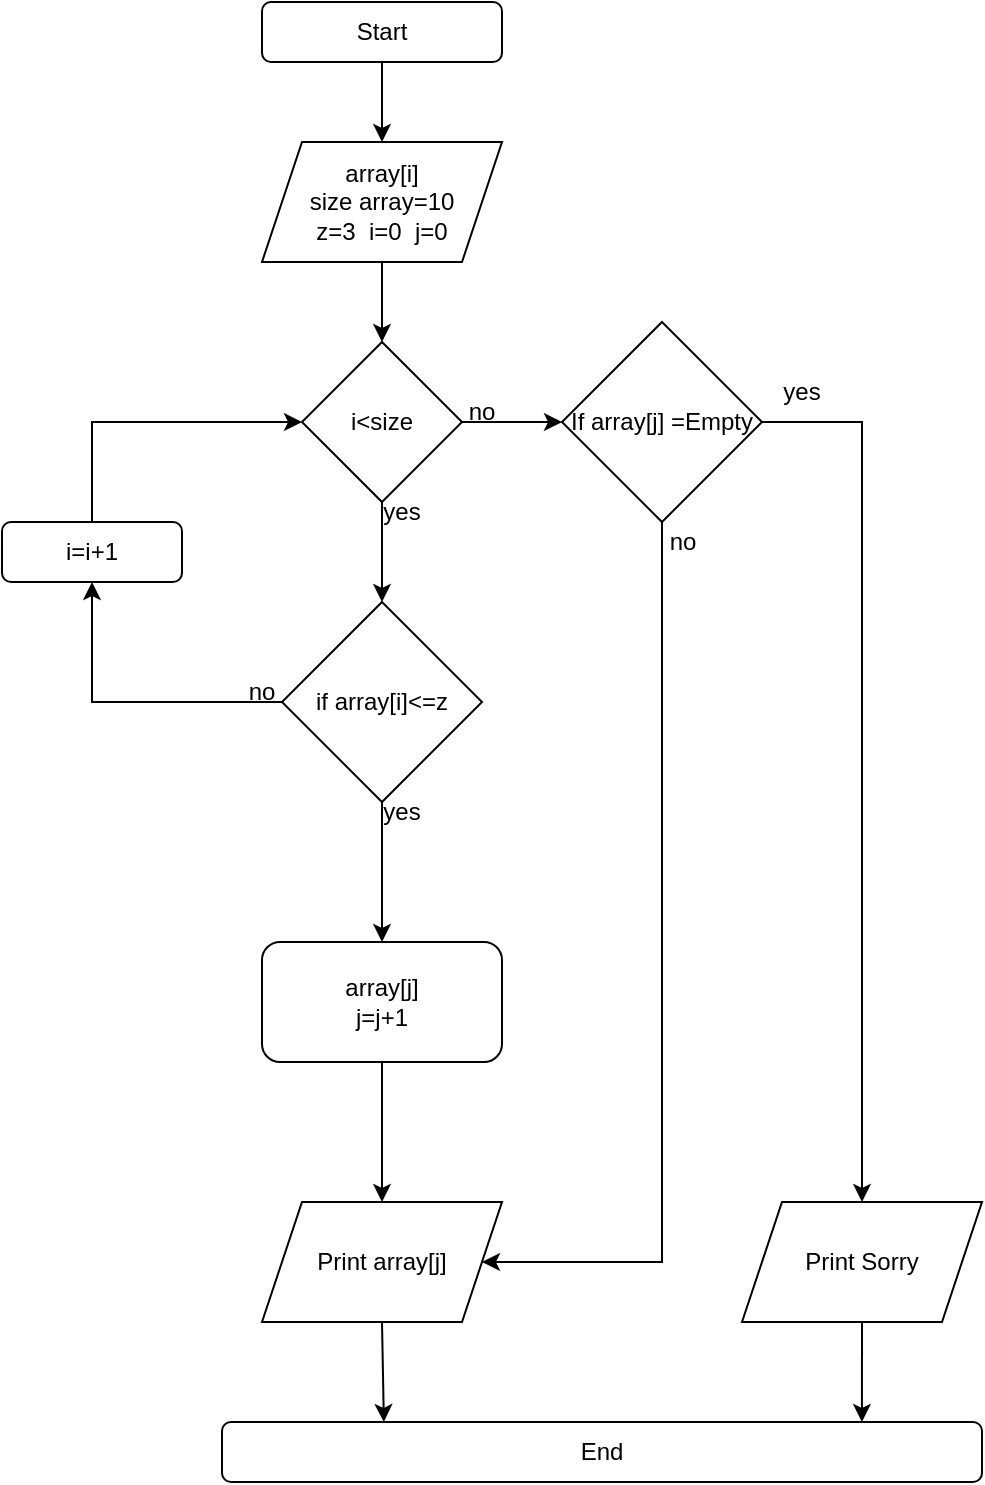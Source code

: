 <mxfile version="21.1.0" type="device">
  <diagram name="Страница 1" id="V-enCHIuWuTtWG3vmSTS">
    <mxGraphModel dx="1434" dy="796" grid="1" gridSize="10" guides="1" tooltips="1" connect="1" arrows="1" fold="1" page="1" pageScale="1" pageWidth="827" pageHeight="1169" math="0" shadow="0">
      <root>
        <mxCell id="0" />
        <mxCell id="1" parent="0" />
        <mxCell id="-7M4BCTrVWPTYvbEY7vu-1" value="array[j]&lt;br&gt;j=j+1" style="rounded=1;whiteSpace=wrap;html=1;" vertex="1" parent="1">
          <mxGeometry x="320" y="500" width="120" height="60" as="geometry" />
        </mxCell>
        <mxCell id="-7M4BCTrVWPTYvbEY7vu-2" value="array[i]&lt;br&gt;size array=10&lt;br&gt;z=3&amp;nbsp; i=0&amp;nbsp; j=0" style="shape=parallelogram;perimeter=parallelogramPerimeter;whiteSpace=wrap;html=1;fixedSize=1;" vertex="1" parent="1">
          <mxGeometry x="320" y="100" width="120" height="60" as="geometry" />
        </mxCell>
        <mxCell id="-7M4BCTrVWPTYvbEY7vu-3" value="Start" style="rounded=1;whiteSpace=wrap;html=1;" vertex="1" parent="1">
          <mxGeometry x="320" y="30" width="120" height="30" as="geometry" />
        </mxCell>
        <mxCell id="-7M4BCTrVWPTYvbEY7vu-4" value="if array[i]&amp;lt;=z" style="rhombus;whiteSpace=wrap;html=1;" vertex="1" parent="1">
          <mxGeometry x="330" y="330" width="100" height="100" as="geometry" />
        </mxCell>
        <mxCell id="-7M4BCTrVWPTYvbEY7vu-5" value="i&amp;lt;size" style="rhombus;whiteSpace=wrap;html=1;" vertex="1" parent="1">
          <mxGeometry x="340" y="200" width="80" height="80" as="geometry" />
        </mxCell>
        <mxCell id="-7M4BCTrVWPTYvbEY7vu-6" value="" style="endArrow=classic;html=1;rounded=0;exitX=0.5;exitY=1;exitDx=0;exitDy=0;entryX=0.5;entryY=0;entryDx=0;entryDy=0;" edge="1" parent="1" source="-7M4BCTrVWPTYvbEY7vu-3" target="-7M4BCTrVWPTYvbEY7vu-2">
          <mxGeometry width="50" height="50" relative="1" as="geometry">
            <mxPoint x="390" y="410" as="sourcePoint" />
            <mxPoint x="440" y="360" as="targetPoint" />
          </mxGeometry>
        </mxCell>
        <mxCell id="-7M4BCTrVWPTYvbEY7vu-7" value="" style="endArrow=classic;html=1;rounded=0;exitX=0.5;exitY=1;exitDx=0;exitDy=0;entryX=0.5;entryY=0;entryDx=0;entryDy=0;" edge="1" parent="1" source="-7M4BCTrVWPTYvbEY7vu-2" target="-7M4BCTrVWPTYvbEY7vu-5">
          <mxGeometry width="50" height="50" relative="1" as="geometry">
            <mxPoint x="390" y="410" as="sourcePoint" />
            <mxPoint x="440" y="360" as="targetPoint" />
          </mxGeometry>
        </mxCell>
        <mxCell id="-7M4BCTrVWPTYvbEY7vu-8" value="i=i+1" style="rounded=1;whiteSpace=wrap;html=1;" vertex="1" parent="1">
          <mxGeometry x="190" y="290" width="90" height="30" as="geometry" />
        </mxCell>
        <mxCell id="-7M4BCTrVWPTYvbEY7vu-9" value="" style="endArrow=classic;html=1;rounded=0;exitX=0;exitY=0.5;exitDx=0;exitDy=0;entryX=0.5;entryY=1;entryDx=0;entryDy=0;" edge="1" parent="1" source="-7M4BCTrVWPTYvbEY7vu-4" target="-7M4BCTrVWPTYvbEY7vu-8">
          <mxGeometry width="50" height="50" relative="1" as="geometry">
            <mxPoint x="390" y="410" as="sourcePoint" />
            <mxPoint x="440" y="360" as="targetPoint" />
            <Array as="points">
              <mxPoint x="235" y="380" />
            </Array>
          </mxGeometry>
        </mxCell>
        <mxCell id="-7M4BCTrVWPTYvbEY7vu-10" value="" style="endArrow=classic;html=1;rounded=0;exitX=0.5;exitY=0;exitDx=0;exitDy=0;entryX=0;entryY=0.5;entryDx=0;entryDy=0;" edge="1" parent="1" source="-7M4BCTrVWPTYvbEY7vu-8" target="-7M4BCTrVWPTYvbEY7vu-5">
          <mxGeometry width="50" height="50" relative="1" as="geometry">
            <mxPoint x="390" y="410" as="sourcePoint" />
            <mxPoint x="440" y="360" as="targetPoint" />
            <Array as="points">
              <mxPoint x="235" y="240" />
            </Array>
          </mxGeometry>
        </mxCell>
        <mxCell id="-7M4BCTrVWPTYvbEY7vu-11" value="" style="endArrow=classic;html=1;rounded=0;exitX=0.5;exitY=1;exitDx=0;exitDy=0;entryX=0.5;entryY=0;entryDx=0;entryDy=0;" edge="1" parent="1" source="-7M4BCTrVWPTYvbEY7vu-5" target="-7M4BCTrVWPTYvbEY7vu-4">
          <mxGeometry width="50" height="50" relative="1" as="geometry">
            <mxPoint x="390" y="410" as="sourcePoint" />
            <mxPoint x="440" y="360" as="targetPoint" />
          </mxGeometry>
        </mxCell>
        <mxCell id="-7M4BCTrVWPTYvbEY7vu-12" value="End" style="rounded=1;whiteSpace=wrap;html=1;" vertex="1" parent="1">
          <mxGeometry x="300" y="740" width="380" height="30" as="geometry" />
        </mxCell>
        <mxCell id="-7M4BCTrVWPTYvbEY7vu-14" value="Print array[j]" style="shape=parallelogram;perimeter=parallelogramPerimeter;whiteSpace=wrap;html=1;fixedSize=1;" vertex="1" parent="1">
          <mxGeometry x="320" y="630" width="120" height="60" as="geometry" />
        </mxCell>
        <mxCell id="-7M4BCTrVWPTYvbEY7vu-15" value="" style="endArrow=classic;html=1;rounded=0;exitX=0.5;exitY=1;exitDx=0;exitDy=0;" edge="1" parent="1" source="-7M4BCTrVWPTYvbEY7vu-1" target="-7M4BCTrVWPTYvbEY7vu-14">
          <mxGeometry width="50" height="50" relative="1" as="geometry">
            <mxPoint x="390" y="410" as="sourcePoint" />
            <mxPoint x="440" y="360" as="targetPoint" />
          </mxGeometry>
        </mxCell>
        <mxCell id="-7M4BCTrVWPTYvbEY7vu-16" value="" style="endArrow=classic;html=1;rounded=0;exitX=0.5;exitY=1;exitDx=0;exitDy=0;entryX=0.5;entryY=0;entryDx=0;entryDy=0;" edge="1" parent="1" source="-7M4BCTrVWPTYvbEY7vu-4" target="-7M4BCTrVWPTYvbEY7vu-1">
          <mxGeometry width="50" height="50" relative="1" as="geometry">
            <mxPoint x="390" y="410" as="sourcePoint" />
            <mxPoint x="440" y="360" as="targetPoint" />
          </mxGeometry>
        </mxCell>
        <mxCell id="-7M4BCTrVWPTYvbEY7vu-18" value="yes" style="text;html=1;strokeColor=none;fillColor=none;align=center;verticalAlign=middle;whiteSpace=wrap;rounded=0;" vertex="1" parent="1">
          <mxGeometry x="360" y="270" width="60" height="30" as="geometry" />
        </mxCell>
        <mxCell id="-7M4BCTrVWPTYvbEY7vu-19" value="no" style="text;html=1;strokeColor=none;fillColor=none;align=center;verticalAlign=middle;whiteSpace=wrap;rounded=0;" vertex="1" parent="1">
          <mxGeometry x="400" y="220" width="60" height="30" as="geometry" />
        </mxCell>
        <mxCell id="-7M4BCTrVWPTYvbEY7vu-20" value="no" style="text;html=1;strokeColor=none;fillColor=none;align=center;verticalAlign=middle;whiteSpace=wrap;rounded=0;" vertex="1" parent="1">
          <mxGeometry x="290" y="360" width="60" height="30" as="geometry" />
        </mxCell>
        <mxCell id="-7M4BCTrVWPTYvbEY7vu-21" value="yes" style="text;html=1;strokeColor=none;fillColor=none;align=center;verticalAlign=middle;whiteSpace=wrap;rounded=0;" vertex="1" parent="1">
          <mxGeometry x="360" y="420" width="60" height="30" as="geometry" />
        </mxCell>
        <mxCell id="-7M4BCTrVWPTYvbEY7vu-22" value="" style="endArrow=classic;html=1;rounded=0;exitX=1;exitY=0.5;exitDx=0;exitDy=0;entryX=0;entryY=0.5;entryDx=0;entryDy=0;" edge="1" parent="1" source="-7M4BCTrVWPTYvbEY7vu-5" target="-7M4BCTrVWPTYvbEY7vu-17">
          <mxGeometry width="50" height="50" relative="1" as="geometry">
            <mxPoint x="420" y="240" as="sourcePoint" />
            <mxPoint x="620" y="740" as="targetPoint" />
            <Array as="points" />
          </mxGeometry>
        </mxCell>
        <mxCell id="-7M4BCTrVWPTYvbEY7vu-17" value="If array[j] =Empty" style="rhombus;whiteSpace=wrap;html=1;" vertex="1" parent="1">
          <mxGeometry x="470" y="190" width="100" height="100" as="geometry" />
        </mxCell>
        <mxCell id="-7M4BCTrVWPTYvbEY7vu-24" value="Print Sorry" style="shape=parallelogram;perimeter=parallelogramPerimeter;whiteSpace=wrap;html=1;fixedSize=1;" vertex="1" parent="1">
          <mxGeometry x="560" y="630" width="120" height="60" as="geometry" />
        </mxCell>
        <mxCell id="-7M4BCTrVWPTYvbEY7vu-25" value="" style="endArrow=classic;html=1;rounded=0;exitX=0.5;exitY=1;exitDx=0;exitDy=0;entryX=0.213;entryY=0;entryDx=0;entryDy=0;entryPerimeter=0;" edge="1" parent="1" source="-7M4BCTrVWPTYvbEY7vu-14" target="-7M4BCTrVWPTYvbEY7vu-12">
          <mxGeometry width="50" height="50" relative="1" as="geometry">
            <mxPoint x="390" y="410" as="sourcePoint" />
            <mxPoint x="440" y="360" as="targetPoint" />
          </mxGeometry>
        </mxCell>
        <mxCell id="-7M4BCTrVWPTYvbEY7vu-26" value="" style="endArrow=classic;html=1;rounded=0;exitX=0.5;exitY=1;exitDx=0;exitDy=0;entryX=0.842;entryY=0;entryDx=0;entryDy=0;entryPerimeter=0;" edge="1" parent="1" source="-7M4BCTrVWPTYvbEY7vu-24" target="-7M4BCTrVWPTYvbEY7vu-12">
          <mxGeometry width="50" height="50" relative="1" as="geometry">
            <mxPoint x="390" y="410" as="sourcePoint" />
            <mxPoint x="440" y="360" as="targetPoint" />
          </mxGeometry>
        </mxCell>
        <mxCell id="-7M4BCTrVWPTYvbEY7vu-27" value="" style="endArrow=classic;html=1;rounded=0;exitX=1;exitY=0.5;exitDx=0;exitDy=0;entryX=0.5;entryY=0;entryDx=0;entryDy=0;" edge="1" parent="1" source="-7M4BCTrVWPTYvbEY7vu-17" target="-7M4BCTrVWPTYvbEY7vu-24">
          <mxGeometry width="50" height="50" relative="1" as="geometry">
            <mxPoint x="390" y="410" as="sourcePoint" />
            <mxPoint x="440" y="360" as="targetPoint" />
            <Array as="points">
              <mxPoint x="620" y="240" />
            </Array>
          </mxGeometry>
        </mxCell>
        <mxCell id="-7M4BCTrVWPTYvbEY7vu-29" value="yes" style="text;html=1;strokeColor=none;fillColor=none;align=center;verticalAlign=middle;whiteSpace=wrap;rounded=0;" vertex="1" parent="1">
          <mxGeometry x="560" y="210" width="60" height="30" as="geometry" />
        </mxCell>
        <mxCell id="-7M4BCTrVWPTYvbEY7vu-32" value="" style="endArrow=classic;html=1;rounded=0;entryX=1;entryY=0.5;entryDx=0;entryDy=0;exitX=0.5;exitY=1;exitDx=0;exitDy=0;" edge="1" parent="1" source="-7M4BCTrVWPTYvbEY7vu-17" target="-7M4BCTrVWPTYvbEY7vu-14">
          <mxGeometry width="50" height="50" relative="1" as="geometry">
            <mxPoint x="390" y="410" as="sourcePoint" />
            <mxPoint x="440" y="360" as="targetPoint" />
            <Array as="points">
              <mxPoint x="520" y="660" />
            </Array>
          </mxGeometry>
        </mxCell>
        <mxCell id="-7M4BCTrVWPTYvbEY7vu-36" value="no" style="text;html=1;align=center;verticalAlign=middle;resizable=0;points=[];autosize=1;strokeColor=none;fillColor=none;" vertex="1" parent="1">
          <mxGeometry x="510" y="285" width="40" height="30" as="geometry" />
        </mxCell>
      </root>
    </mxGraphModel>
  </diagram>
</mxfile>
